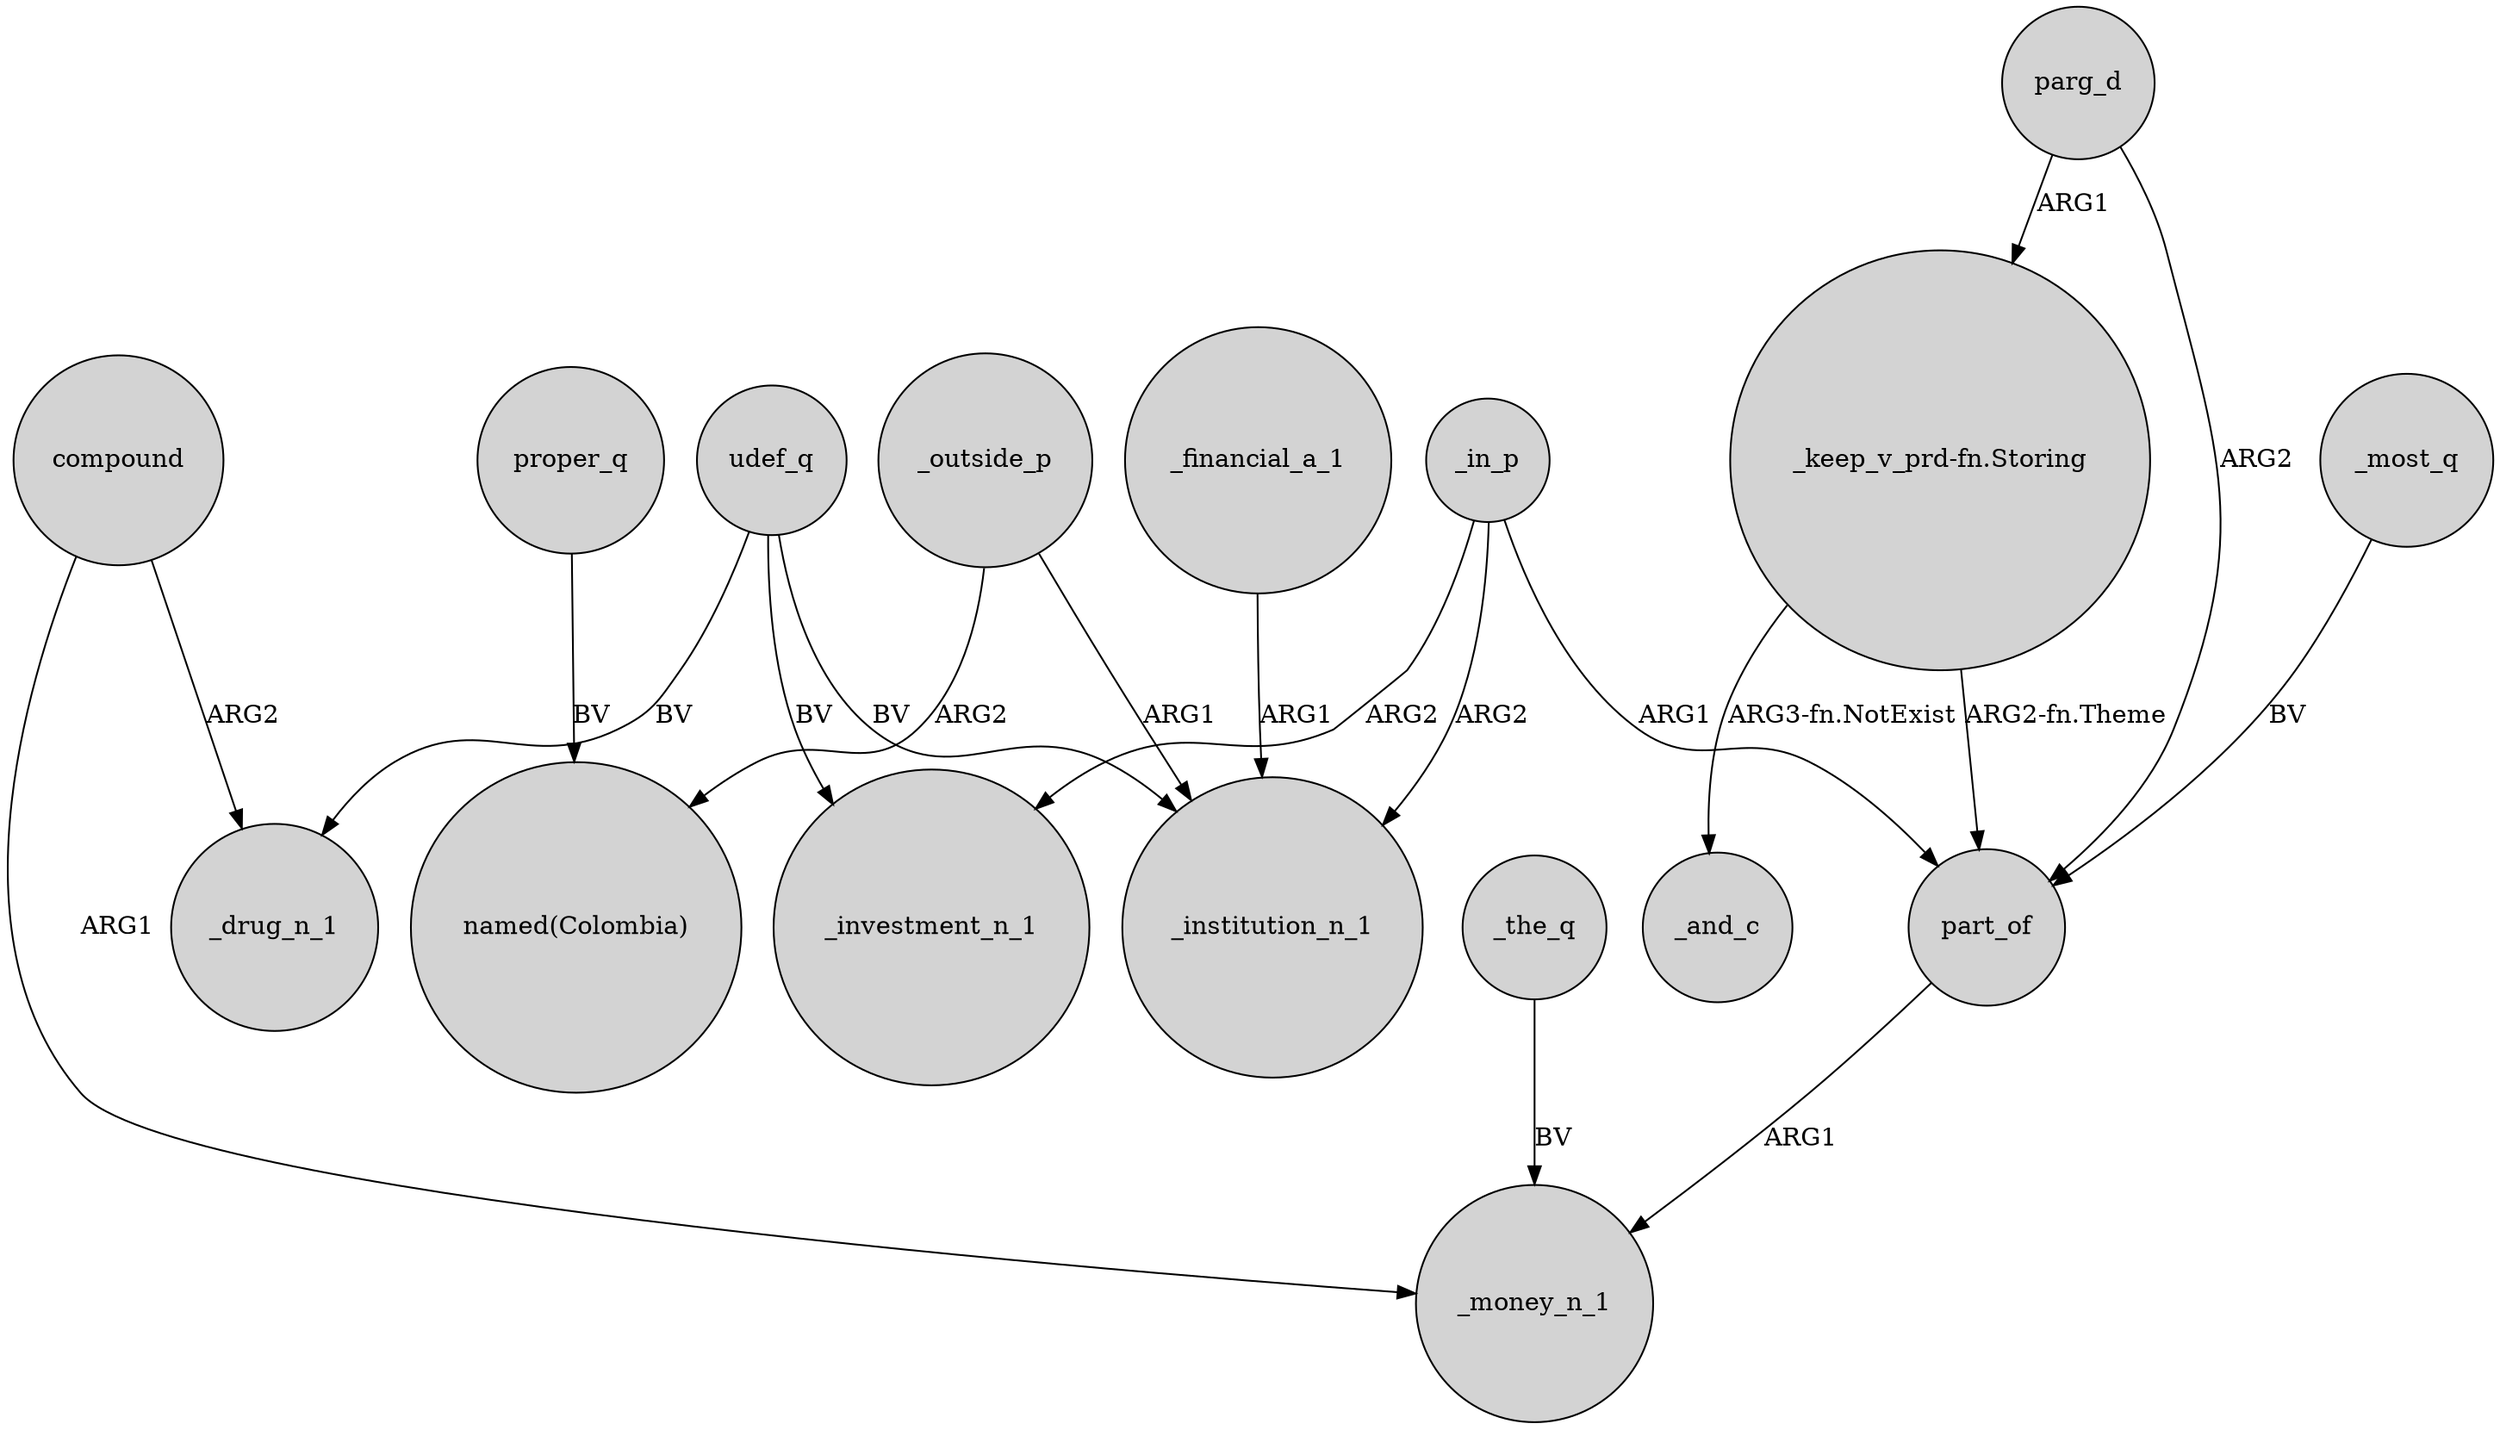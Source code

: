 digraph {
	node [shape=circle style=filled]
	_outside_p -> _institution_n_1 [label=ARG1]
	_the_q -> _money_n_1 [label=BV]
	"_keep_v_prd-fn.Storing" -> part_of [label="ARG2-fn.Theme"]
	udef_q -> _drug_n_1 [label=BV]
	udef_q -> _institution_n_1 [label=BV]
	compound -> _money_n_1 [label=ARG1]
	part_of -> _money_n_1 [label=ARG1]
	parg_d -> "_keep_v_prd-fn.Storing" [label=ARG1]
	_financial_a_1 -> _institution_n_1 [label=ARG1]
	_in_p -> _investment_n_1 [label=ARG2]
	_outside_p -> "named(Colombia)" [label=ARG2]
	compound -> _drug_n_1 [label=ARG2]
	proper_q -> "named(Colombia)" [label=BV]
	_in_p -> part_of [label=ARG1]
	_most_q -> part_of [label=BV]
	_in_p -> _institution_n_1 [label=ARG2]
	udef_q -> _investment_n_1 [label=BV]
	"_keep_v_prd-fn.Storing" -> _and_c [label="ARG3-fn.NotExist"]
	parg_d -> part_of [label=ARG2]
}
